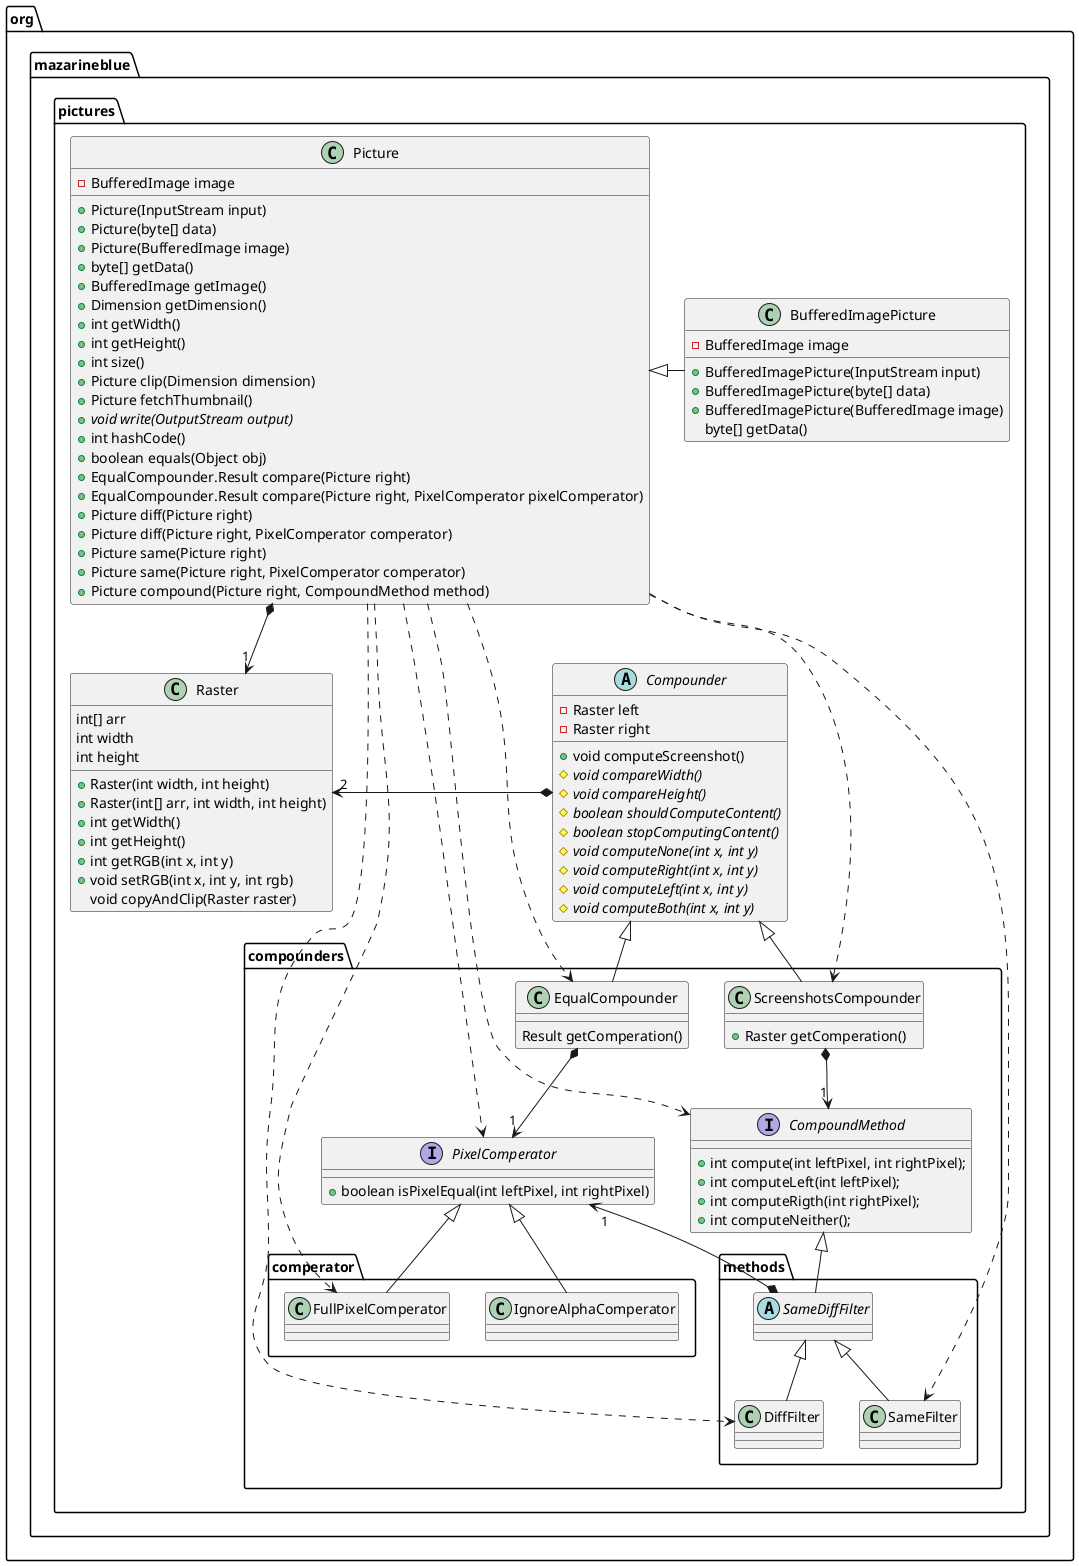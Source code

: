 @startuml
abstract class org.mazarineblue.pictures.Compounder {
    -Raster left
    -Raster right
    +void computeScreenshot()
    #{abstract} void compareWidth()
    #{abstract} void compareHeight()
    #{abstract} boolean shouldComputeContent()
    #{abstract} boolean stopComputingContent()
    #{abstract} void computeNone(int x, int y)
    #{abstract} void computeRight(int x, int y)
    #{abstract} void computeLeft(int x, int y)
    #{abstract} void computeBoth(int x, int y)
}
abstract class org.mazarineblue.pictures.compounders.methods.SameDiffFilter
class org.mazarineblue.pictures.BufferedImagePicture {
    -BufferedImage image
    +BufferedImagePicture(InputStream input)
    +BufferedImagePicture(byte[] data)
    +BufferedImagePicture(BufferedImage image)
    byte[] getData()
}
class org.mazarineblue.pictures.Picture {
    -BufferedImage image
    +Picture(InputStream input)
    +Picture(byte[] data)
    +Picture(BufferedImage image)
    +byte[] getData()
    +BufferedImage getImage()
    +Dimension getDimension()
    +int getWidth()
    +int getHeight()
    +int size()
    +Picture clip(Dimension dimension)
    +Picture fetchThumbnail()
    +{abstract} void write(OutputStream output)
    +int hashCode()
    +boolean equals(Object obj)
    +EqualCompounder.Result compare(Picture right)
    +EqualCompounder.Result compare(Picture right, PixelComperator pixelComperator)
    +Picture diff(Picture right)
    +Picture diff(Picture right, PixelComperator comperator)
    +Picture same(Picture right)
    +Picture same(Picture right, PixelComperator comperator)
    +Picture compound(Picture right, CompoundMethod method)
}
class org.mazarineblue.pictures.Raster {
    int[] arr
    int width
    int height
    +Raster(int width, int height)
    +Raster(int[] arr, int width, int height)
    +int getWidth()
    +int getHeight()
    +int getRGB(int x, int y)
    +void setRGB(int x, int y, int rgb)
    void copyAndClip(Raster raster)

}
class org.mazarineblue.pictures.compounders.comperator.FullPixelComperator
class org.mazarineblue.pictures.compounders.comperator.IgnoreAlphaComperator
class org.mazarineblue.pictures.compounders.EqualCompounder {
    Result getComperation()
}
class org.mazarineblue.pictures.compounders.ScreenshotsCompounder {
    +Raster getComperation()
}
class org.mazarineblue.pictures.compounders.methods.DiffFilter
class org.mazarineblue.pictures.compounders.methods.SameFilter
interface org.mazarineblue.pictures.compounders.PixelComperator {
    +boolean isPixelEqual(int leftPixel, int rightPixel)
}
interface org.mazarineblue.pictures.compounders.CompoundMethod {
    +int compute(int leftPixel, int rightPixel);
    +int computeLeft(int leftPixel);
    +int computeRigth(int rightPixel);
    +int computeNeither();
}
org.mazarineblue.pictures.Raster "2" <-* org.mazarineblue.pictures.Compounder
org.mazarineblue.pictures.Picture <|- org.mazarineblue.pictures.BufferedImagePicture
org.mazarineblue.pictures.Picture *--> "1" org.mazarineblue.pictures.Raster
org.mazarineblue.pictures.Picture ..> org.mazarineblue.pictures.compounders.CompoundMethod
org.mazarineblue.pictures.Picture ..> org.mazarineblue.pictures.compounders.EqualCompounder
org.mazarineblue.pictures.Picture ..> org.mazarineblue.pictures.compounders.PixelComperator
org.mazarineblue.pictures.Picture ..> org.mazarineblue.pictures.compounders.ScreenshotsCompounder
org.mazarineblue.pictures.Picture ..> org.mazarineblue.pictures.compounders.comperator.FullPixelComperator
org.mazarineblue.pictures.Picture ..> org.mazarineblue.pictures.compounders.methods.DiffFilter
org.mazarineblue.pictures.Picture ..> org.mazarineblue.pictures.compounders.methods.SameFilter
org.mazarineblue.pictures.Compounder <|-- org.mazarineblue.pictures.compounders.EqualCompounder
org.mazarineblue.pictures.Compounder <|-- org.mazarineblue.pictures.compounders.ScreenshotsCompounder
org.mazarineblue.pictures.compounders.CompoundMethod <|-- org.mazarineblue.pictures.compounders.methods.SameDiffFilter
org.mazarineblue.pictures.compounders.EqualCompounder *--> "1" org.mazarineblue.pictures.compounders.PixelComperator
org.mazarineblue.pictures.compounders.PixelComperator <|-- org.mazarineblue.pictures.compounders.comperator.FullPixelComperator
org.mazarineblue.pictures.compounders.PixelComperator <|-- org.mazarineblue.pictures.compounders.comperator.IgnoreAlphaComperator
org.mazarineblue.pictures.compounders.PixelComperator "1" <--* org.mazarineblue.pictures.compounders.methods.SameDiffFilter
org.mazarineblue.pictures.compounders.ScreenshotsCompounder *--> "1" org.mazarineblue.pictures.compounders.CompoundMethod
org.mazarineblue.pictures.compounders.methods.SameDiffFilter <|-- org.mazarineblue.pictures.compounders.methods.DiffFilter
org.mazarineblue.pictures.compounders.methods.SameDiffFilter <|--org.mazarineblue.pictures.compounders.methods.SameFilter
@enduml